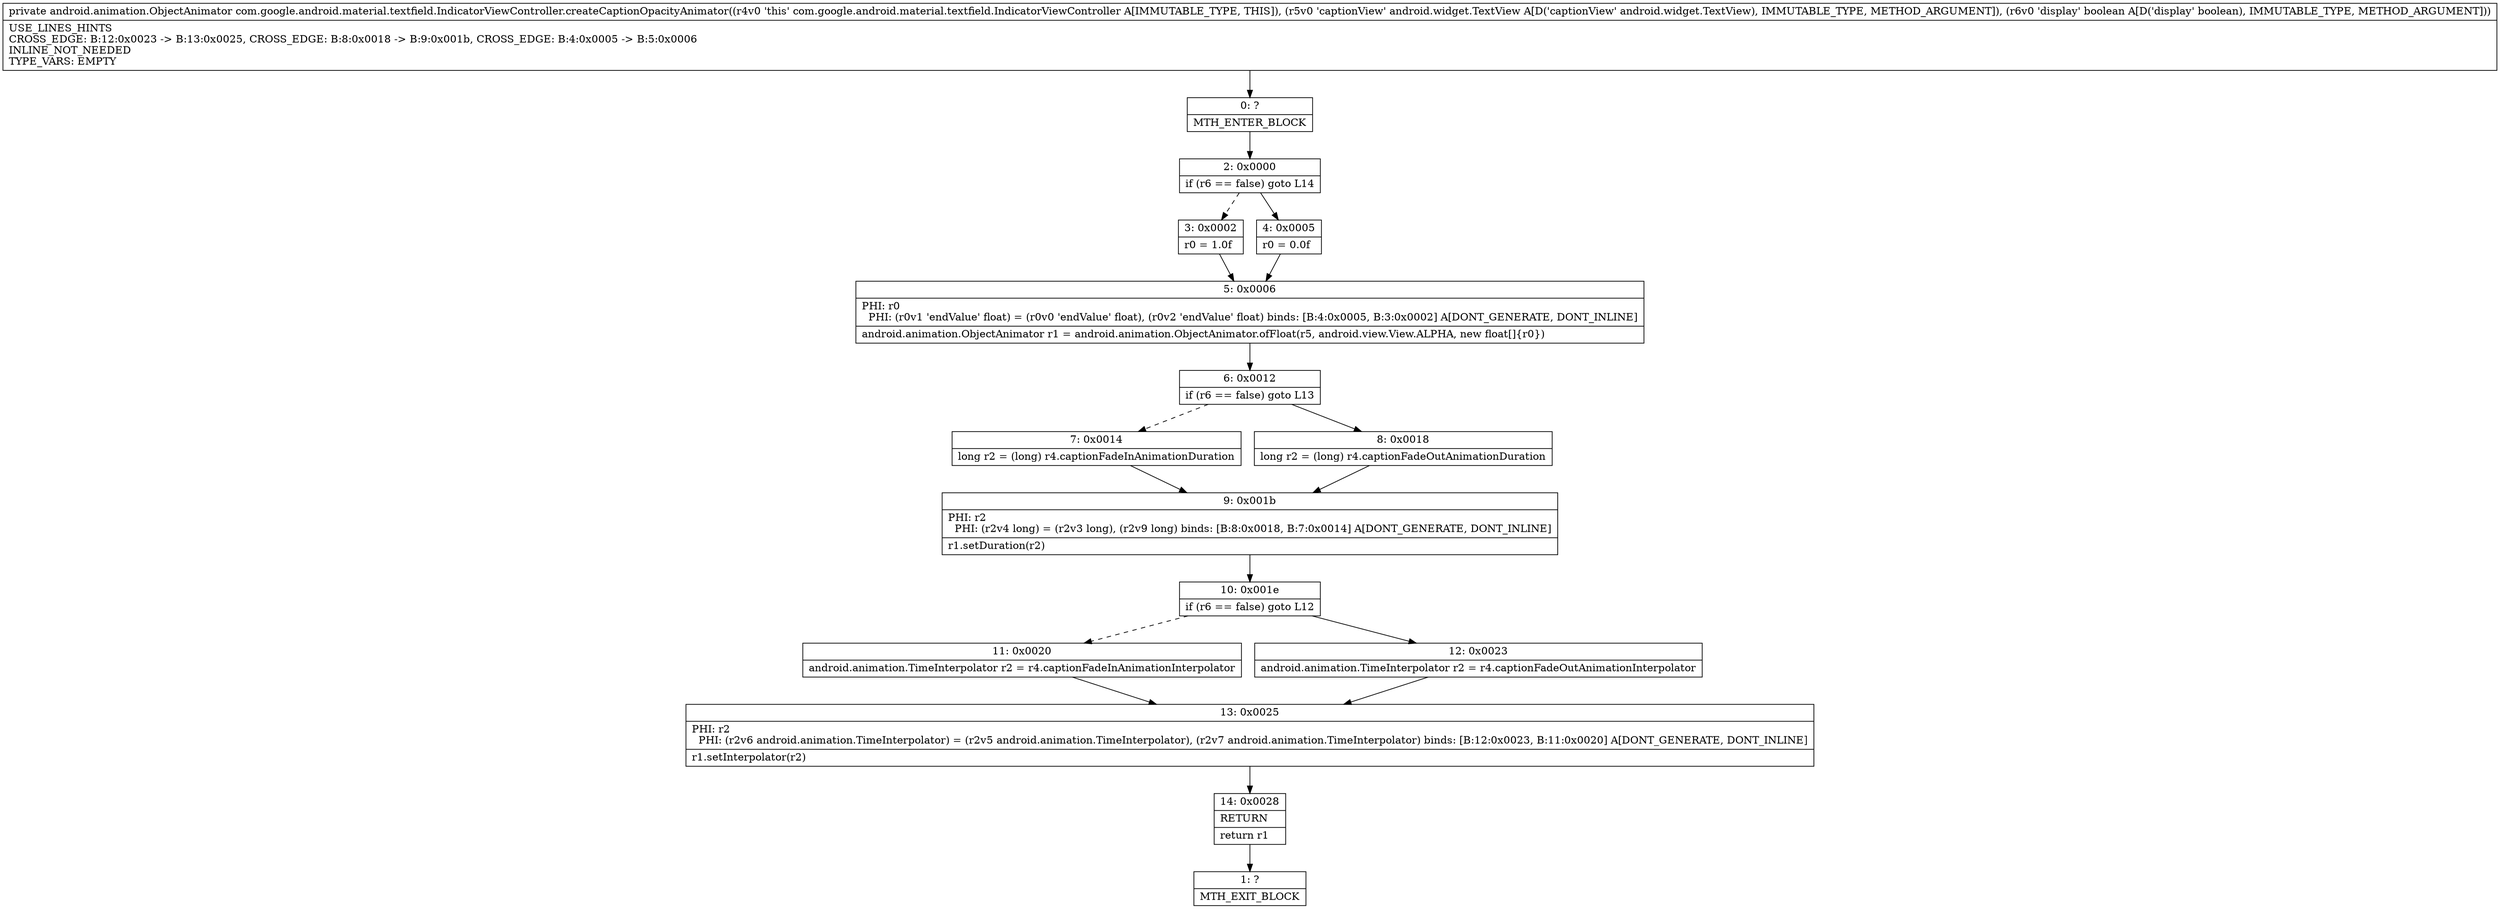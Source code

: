 digraph "CFG forcom.google.android.material.textfield.IndicatorViewController.createCaptionOpacityAnimator(Landroid\/widget\/TextView;Z)Landroid\/animation\/ObjectAnimator;" {
Node_0 [shape=record,label="{0\:\ ?|MTH_ENTER_BLOCK\l}"];
Node_2 [shape=record,label="{2\:\ 0x0000|if (r6 == false) goto L14\l}"];
Node_3 [shape=record,label="{3\:\ 0x0002|r0 = 1.0f\l}"];
Node_5 [shape=record,label="{5\:\ 0x0006|PHI: r0 \l  PHI: (r0v1 'endValue' float) = (r0v0 'endValue' float), (r0v2 'endValue' float) binds: [B:4:0x0005, B:3:0x0002] A[DONT_GENERATE, DONT_INLINE]\l|android.animation.ObjectAnimator r1 = android.animation.ObjectAnimator.ofFloat(r5, android.view.View.ALPHA, new float[]\{r0\})\l}"];
Node_6 [shape=record,label="{6\:\ 0x0012|if (r6 == false) goto L13\l}"];
Node_7 [shape=record,label="{7\:\ 0x0014|long r2 = (long) r4.captionFadeInAnimationDuration\l}"];
Node_9 [shape=record,label="{9\:\ 0x001b|PHI: r2 \l  PHI: (r2v4 long) = (r2v3 long), (r2v9 long) binds: [B:8:0x0018, B:7:0x0014] A[DONT_GENERATE, DONT_INLINE]\l|r1.setDuration(r2)\l}"];
Node_10 [shape=record,label="{10\:\ 0x001e|if (r6 == false) goto L12\l}"];
Node_11 [shape=record,label="{11\:\ 0x0020|android.animation.TimeInterpolator r2 = r4.captionFadeInAnimationInterpolator\l}"];
Node_13 [shape=record,label="{13\:\ 0x0025|PHI: r2 \l  PHI: (r2v6 android.animation.TimeInterpolator) = (r2v5 android.animation.TimeInterpolator), (r2v7 android.animation.TimeInterpolator) binds: [B:12:0x0023, B:11:0x0020] A[DONT_GENERATE, DONT_INLINE]\l|r1.setInterpolator(r2)\l}"];
Node_14 [shape=record,label="{14\:\ 0x0028|RETURN\l|return r1\l}"];
Node_1 [shape=record,label="{1\:\ ?|MTH_EXIT_BLOCK\l}"];
Node_12 [shape=record,label="{12\:\ 0x0023|android.animation.TimeInterpolator r2 = r4.captionFadeOutAnimationInterpolator\l}"];
Node_8 [shape=record,label="{8\:\ 0x0018|long r2 = (long) r4.captionFadeOutAnimationDuration\l}"];
Node_4 [shape=record,label="{4\:\ 0x0005|r0 = 0.0f\l}"];
MethodNode[shape=record,label="{private android.animation.ObjectAnimator com.google.android.material.textfield.IndicatorViewController.createCaptionOpacityAnimator((r4v0 'this' com.google.android.material.textfield.IndicatorViewController A[IMMUTABLE_TYPE, THIS]), (r5v0 'captionView' android.widget.TextView A[D('captionView' android.widget.TextView), IMMUTABLE_TYPE, METHOD_ARGUMENT]), (r6v0 'display' boolean A[D('display' boolean), IMMUTABLE_TYPE, METHOD_ARGUMENT]))  | USE_LINES_HINTS\lCROSS_EDGE: B:12:0x0023 \-\> B:13:0x0025, CROSS_EDGE: B:8:0x0018 \-\> B:9:0x001b, CROSS_EDGE: B:4:0x0005 \-\> B:5:0x0006\lINLINE_NOT_NEEDED\lTYPE_VARS: EMPTY\l}"];
MethodNode -> Node_0;Node_0 -> Node_2;
Node_2 -> Node_3[style=dashed];
Node_2 -> Node_4;
Node_3 -> Node_5;
Node_5 -> Node_6;
Node_6 -> Node_7[style=dashed];
Node_6 -> Node_8;
Node_7 -> Node_9;
Node_9 -> Node_10;
Node_10 -> Node_11[style=dashed];
Node_10 -> Node_12;
Node_11 -> Node_13;
Node_13 -> Node_14;
Node_14 -> Node_1;
Node_12 -> Node_13;
Node_8 -> Node_9;
Node_4 -> Node_5;
}

